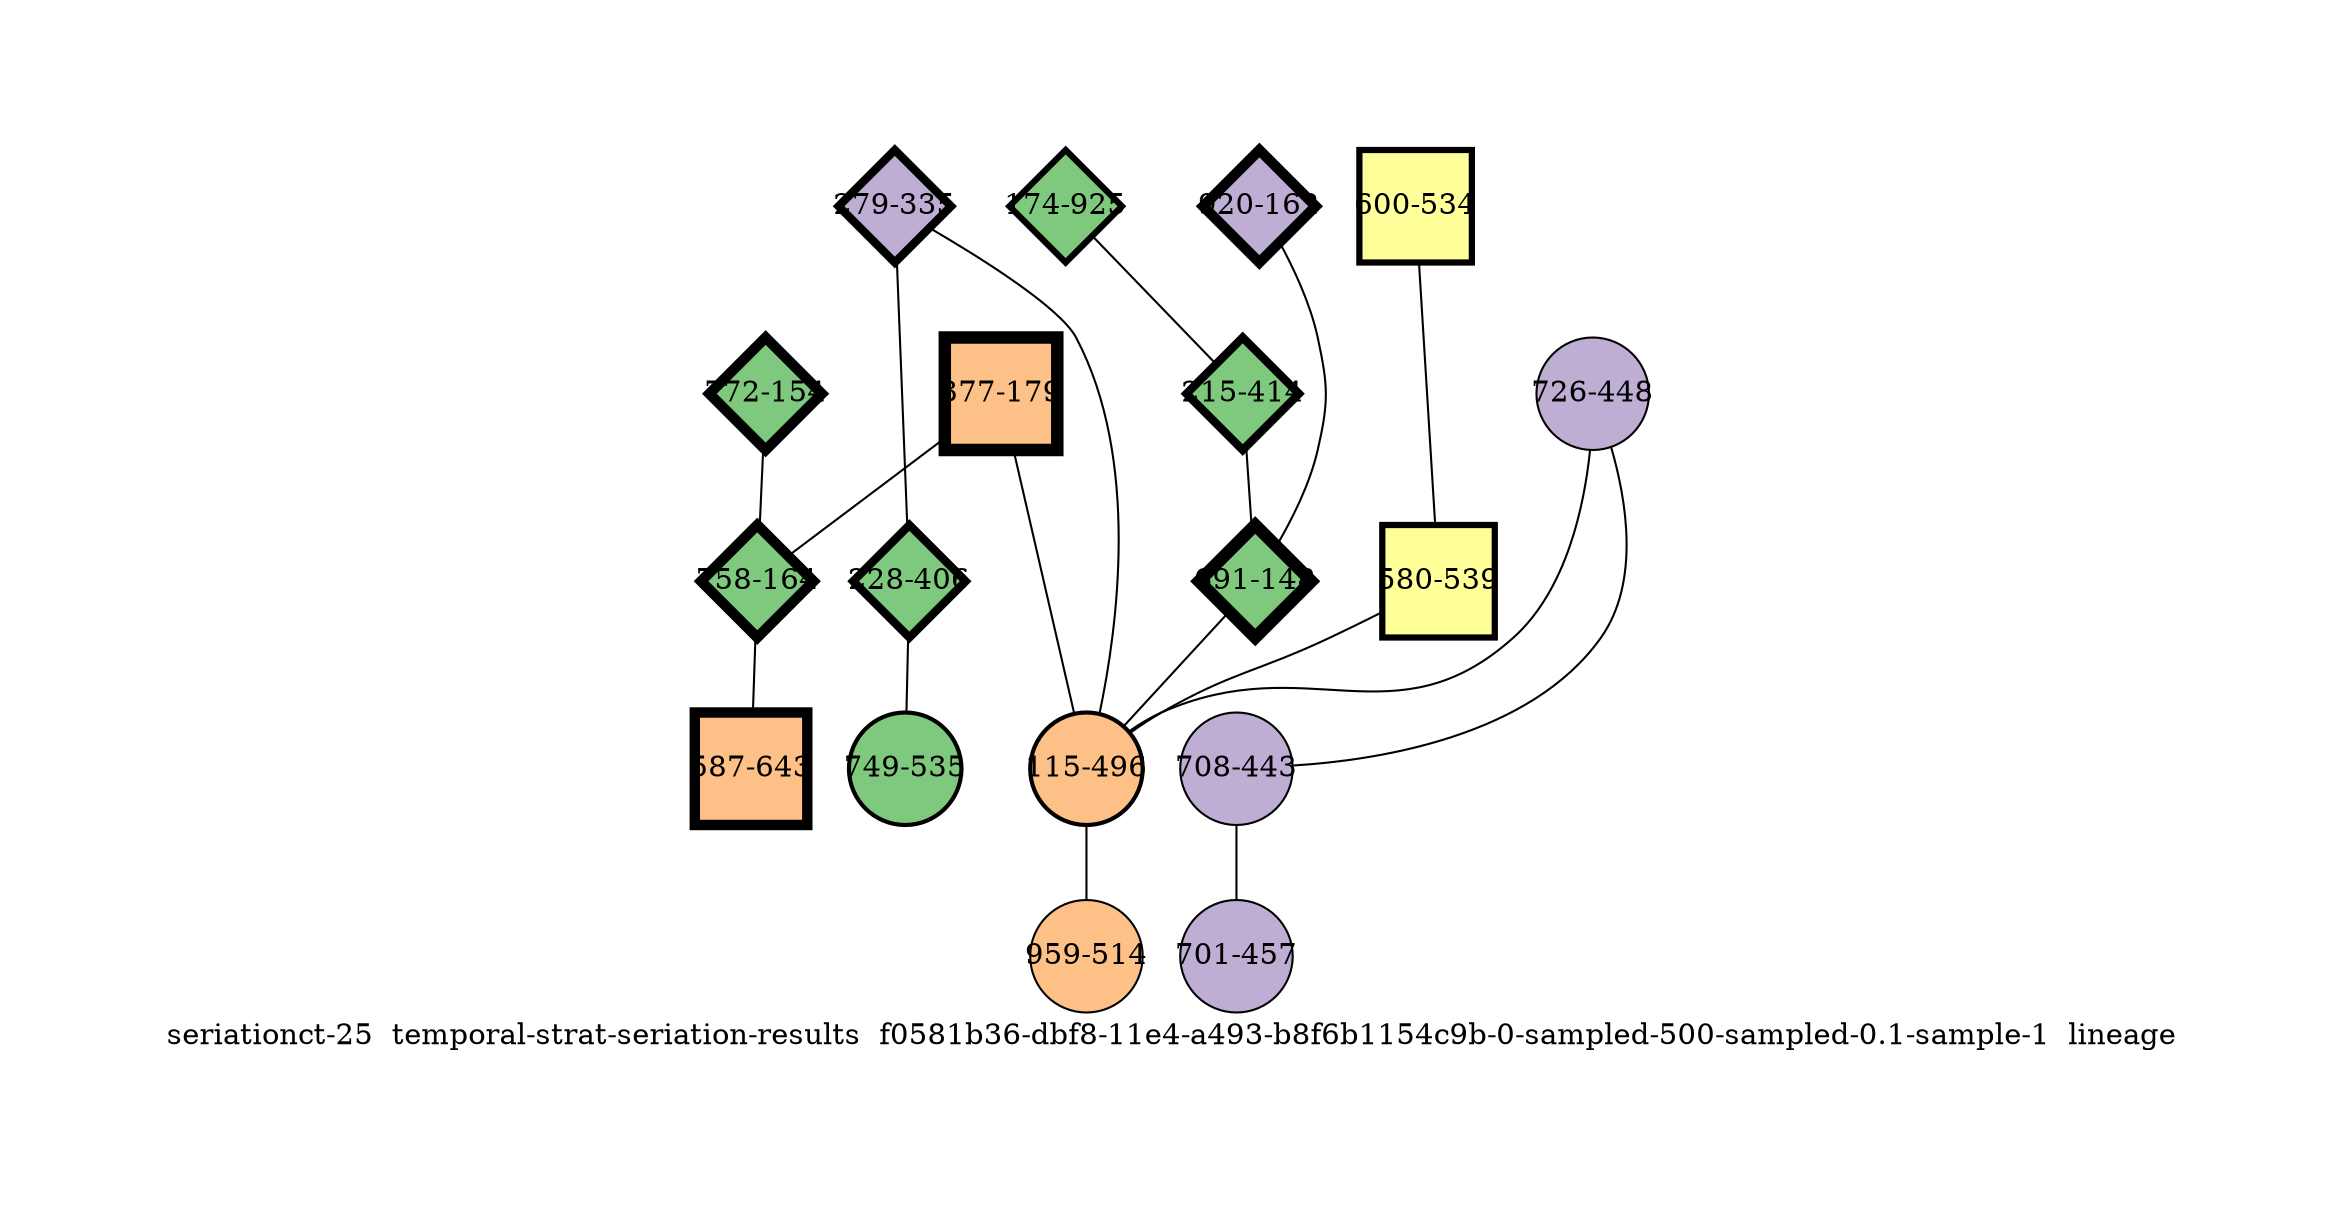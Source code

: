 strict graph "seriationct-25  temporal-strat-seriation-results  f0581b36-dbf8-11e4-a493-b8f6b1154c9b-0-sampled-500-sampled-0.1-sample-1  lineage" {
labelloc=b;
ratio=auto;
pad="1.0";
label="seriationct-25  temporal-strat-seriation-results  f0581b36-dbf8-11e4-a493-b8f6b1154c9b-0-sampled-500-sampled-0.1-sample-1  lineage";
node [width="0.75", style=filled, fixedsize=true, height="0.75", shape=circle, label=""];
0 [xCoordinate="154.0", appears_in_slice=5, yCoordinate="772.0", colorscheme=accent6, lineage_id=2, short_label="772-154", label="772-154", shape=diamond, cluster_id=0, fillcolor=1, size="500.0", id=0, penwidth="5.0"];
1 [xCoordinate="534.0", appears_in_slice=3, yCoordinate="600.0", colorscheme=accent6, lineage_id=1, short_label="600-534", label="600-534", shape=square, cluster_id=3, fillcolor=4, size="500.0", id=5, penwidth="3.0"];
2 [xCoordinate="335.0", appears_in_slice=4, yCoordinate="279.0", colorscheme=accent6, lineage_id=2, short_label="279-335", label="279-335", shape=diamond, cluster_id=1, fillcolor=2, size="500.0", id=2, penwidth="4.0"];
3 [xCoordinate="406.0", appears_in_slice=4, yCoordinate="228.0", colorscheme=accent6, lineage_id=2, short_label="228-406", label="228-406", shape=diamond, cluster_id=0, fillcolor=1, size="500.0", id=14, penwidth="4.0"];
4 [xCoordinate="925.0", appears_in_slice=3, yCoordinate="174.0", colorscheme=accent6, lineage_id=2, short_label="174-925", label="174-925", shape=diamond, cluster_id=0, fillcolor=1, size="500.0", id=3, penwidth="3.0"];
5 [xCoordinate="448.0", appears_in_slice=1, yCoordinate="726.0", colorscheme=accent6, lineage_id=0, short_label="726-448", label="726-448", shape=circle, cluster_id=1, fillcolor=2, size="500.0", id=1, penwidth="1.0"];
6 [xCoordinate="443.0", appears_in_slice=1, yCoordinate="708.0", colorscheme=accent6, lineage_id=0, short_label="708-443", label="708-443", shape=circle, cluster_id=1, fillcolor=2, size="500.0", id=4, penwidth="1.0"];
7 [xCoordinate="457.0", appears_in_slice=1, yCoordinate="701.0", colorscheme=accent6, lineage_id=0, short_label="701-457", label="701-457", shape=circle, cluster_id=1, fillcolor=2, size="500.0", id=6, penwidth="1.0"];
8 [xCoordinate="414.0", appears_in_slice=4, yCoordinate="215.0", colorscheme=accent6, lineage_id=2, short_label="215-414", label="215-414", shape=diamond, cluster_id=0, fillcolor=1, size="500.0", id=7, penwidth="4.0"];
9 [xCoordinate="179.0", appears_in_slice=6, yCoordinate="377.0", colorscheme=accent6, lineage_id=1, short_label="377-179", label="377-179", shape=square, cluster_id=2, fillcolor=3, size="500.0", id=8, penwidth="6.0"];
10 [xCoordinate="162.0", appears_in_slice=5, yCoordinate="920.0", colorscheme=accent6, lineage_id=2, short_label="920-162", label="920-162", shape=diamond, cluster_id=1, fillcolor=2, size="500.0", id=9, penwidth="5.0"];
11 [xCoordinate="539.0", appears_in_slice=3, yCoordinate="580.0", colorscheme=accent6, lineage_id=1, short_label="580-539", label="580-539", shape=square, cluster_id=3, fillcolor=4, size="500.0", id=10, penwidth="3.0"];
12 [xCoordinate="148.0", appears_in_slice=6, yCoordinate="691.0", colorscheme=accent6, lineage_id=2, short_label="691-148", label="691-148", shape=diamond, cluster_id=0, fillcolor=1, size="500.0", id=11, penwidth="6.0"];
13 [xCoordinate="496.0", appears_in_slice=2, yCoordinate="115.0", colorscheme=accent6, lineage_id=0, short_label="115-496", label="115-496", shape=circle, cluster_id=2, fillcolor=3, size="500.0", id=12, penwidth="2.0"];
14 [xCoordinate="164.0", appears_in_slice=5, yCoordinate="758.0", colorscheme=accent6, lineage_id=2, short_label="758-164", label="758-164", shape=diamond, cluster_id=0, fillcolor=1, size="500.0", id=13, penwidth="5.0"];
15 [xCoordinate="643.0", appears_in_slice=5, yCoordinate="587.0", colorscheme=accent6, lineage_id=1, short_label="587-643", label="587-643", shape=square, cluster_id=2, fillcolor=3, size="500.0", id=15, penwidth="5.0"];
16 [xCoordinate="514.0", appears_in_slice=1, yCoordinate="959.0", colorscheme=accent6, lineage_id=0, short_label="959-514", label="959-514", shape=circle, cluster_id=2, fillcolor=3, size="500.0", id=16, penwidth="1.0"];
17 [xCoordinate="535.0", appears_in_slice=2, yCoordinate="749.0", colorscheme=accent6, lineage_id=0, short_label="749-535", label="749-535", shape=circle, cluster_id=0, fillcolor=1, size="500.0", id=17, penwidth="2.0"];
0 -- 14  [inverseweight="27.8639106288", weight="0.0358887168899"];
1 -- 11  [inverseweight="16.7600380788", weight="0.0596657355607"];
2 -- 3  [inverseweight="11.4347338437", weight="0.0874528444363"];
2 -- 13  [inverseweight="1.46045328989", weight="0.684718920434"];
3 -- 17  [inverseweight="3.52252458784", weight="0.283887301583"];
4 -- 8  [inverseweight="2.46974569152", weight="0.404899987651"];
5 -- 13  [inverseweight="1.71727033032", weight="0.582319499931"];
5 -- 6  [inverseweight="16.7978285171", weight="0.0595315042645"];
6 -- 7  [inverseweight="16.2908803113", weight="0.0613840370129"];
8 -- 12  [inverseweight="1.61434855518", weight="0.619444912805"];
9 -- 13  [inverseweight="1.39475575837", weight="0.716971408077"];
9 -- 14  [inverseweight="2.04955904382", weight="0.487909827735"];
10 -- 12  [inverseweight="1.92618526235", weight="0.519160861391"];
11 -- 13  [inverseweight="1.80119668031", weight="0.555186455166"];
12 -- 13  [inverseweight="1.63880703657", weight="0.610199967224"];
13 -- 16  [inverseweight="1.64639447504", weight="0.60738784973"];
14 -- 15  [inverseweight="24.6932399162", weight="0.0404969134626"];
}
